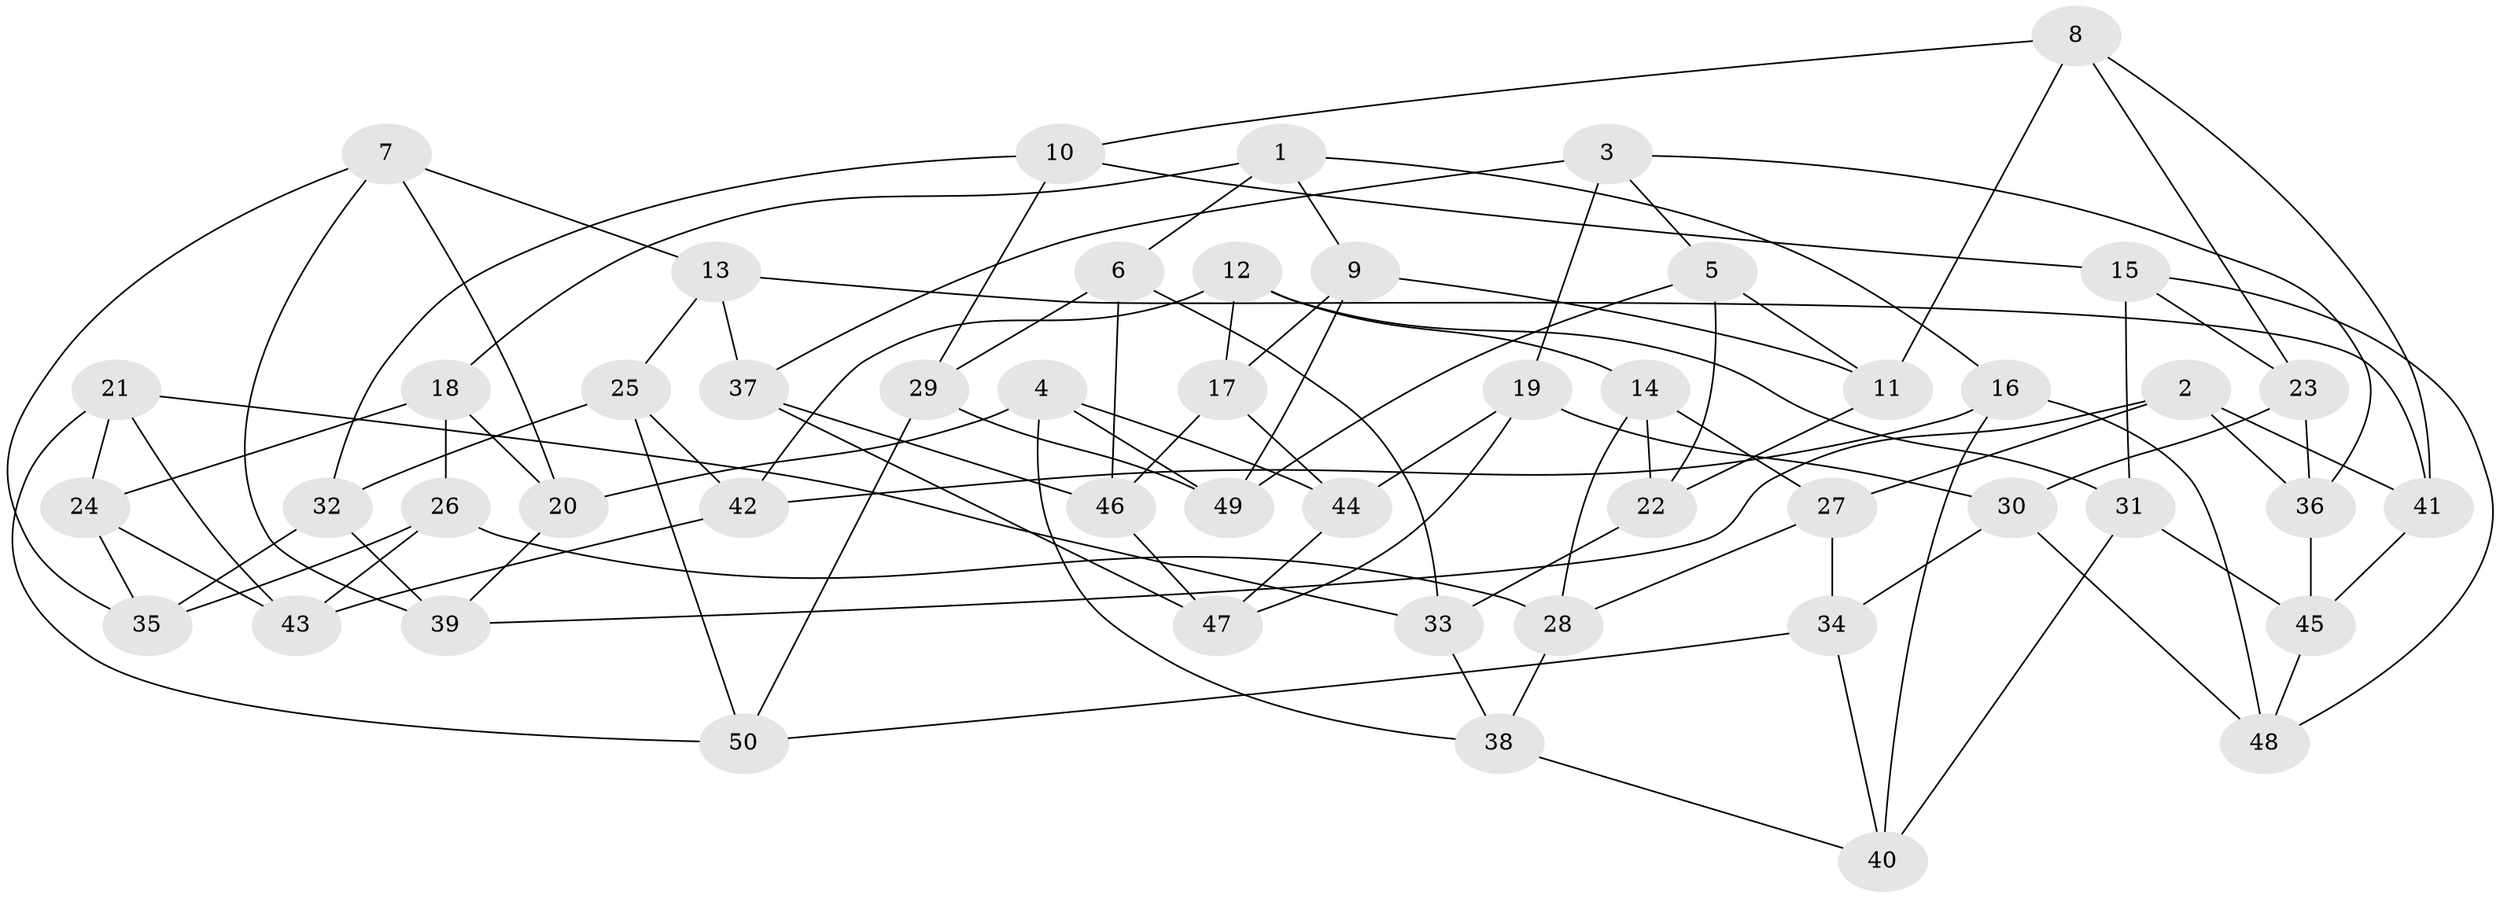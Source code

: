 // coarse degree distribution, {6: 0.43333333333333335, 4: 0.3, 5: 0.23333333333333334, 3: 0.03333333333333333}
// Generated by graph-tools (version 1.1) at 2025/52/02/27/25 19:52:33]
// undirected, 50 vertices, 100 edges
graph export_dot {
graph [start="1"]
  node [color=gray90,style=filled];
  1;
  2;
  3;
  4;
  5;
  6;
  7;
  8;
  9;
  10;
  11;
  12;
  13;
  14;
  15;
  16;
  17;
  18;
  19;
  20;
  21;
  22;
  23;
  24;
  25;
  26;
  27;
  28;
  29;
  30;
  31;
  32;
  33;
  34;
  35;
  36;
  37;
  38;
  39;
  40;
  41;
  42;
  43;
  44;
  45;
  46;
  47;
  48;
  49;
  50;
  1 -- 9;
  1 -- 18;
  1 -- 6;
  1 -- 16;
  2 -- 27;
  2 -- 39;
  2 -- 41;
  2 -- 36;
  3 -- 37;
  3 -- 19;
  3 -- 36;
  3 -- 5;
  4 -- 49;
  4 -- 20;
  4 -- 38;
  4 -- 44;
  5 -- 11;
  5 -- 22;
  5 -- 49;
  6 -- 33;
  6 -- 29;
  6 -- 46;
  7 -- 39;
  7 -- 35;
  7 -- 13;
  7 -- 20;
  8 -- 41;
  8 -- 10;
  8 -- 23;
  8 -- 11;
  9 -- 11;
  9 -- 17;
  9 -- 49;
  10 -- 15;
  10 -- 29;
  10 -- 32;
  11 -- 22;
  12 -- 31;
  12 -- 14;
  12 -- 17;
  12 -- 42;
  13 -- 37;
  13 -- 25;
  13 -- 41;
  14 -- 27;
  14 -- 22;
  14 -- 28;
  15 -- 31;
  15 -- 23;
  15 -- 48;
  16 -- 40;
  16 -- 48;
  16 -- 42;
  17 -- 44;
  17 -- 46;
  18 -- 24;
  18 -- 20;
  18 -- 26;
  19 -- 30;
  19 -- 44;
  19 -- 47;
  20 -- 39;
  21 -- 33;
  21 -- 24;
  21 -- 43;
  21 -- 50;
  22 -- 33;
  23 -- 36;
  23 -- 30;
  24 -- 35;
  24 -- 43;
  25 -- 42;
  25 -- 50;
  25 -- 32;
  26 -- 35;
  26 -- 43;
  26 -- 28;
  27 -- 28;
  27 -- 34;
  28 -- 38;
  29 -- 50;
  29 -- 49;
  30 -- 48;
  30 -- 34;
  31 -- 45;
  31 -- 40;
  32 -- 39;
  32 -- 35;
  33 -- 38;
  34 -- 40;
  34 -- 50;
  36 -- 45;
  37 -- 47;
  37 -- 46;
  38 -- 40;
  41 -- 45;
  42 -- 43;
  44 -- 47;
  45 -- 48;
  46 -- 47;
}
